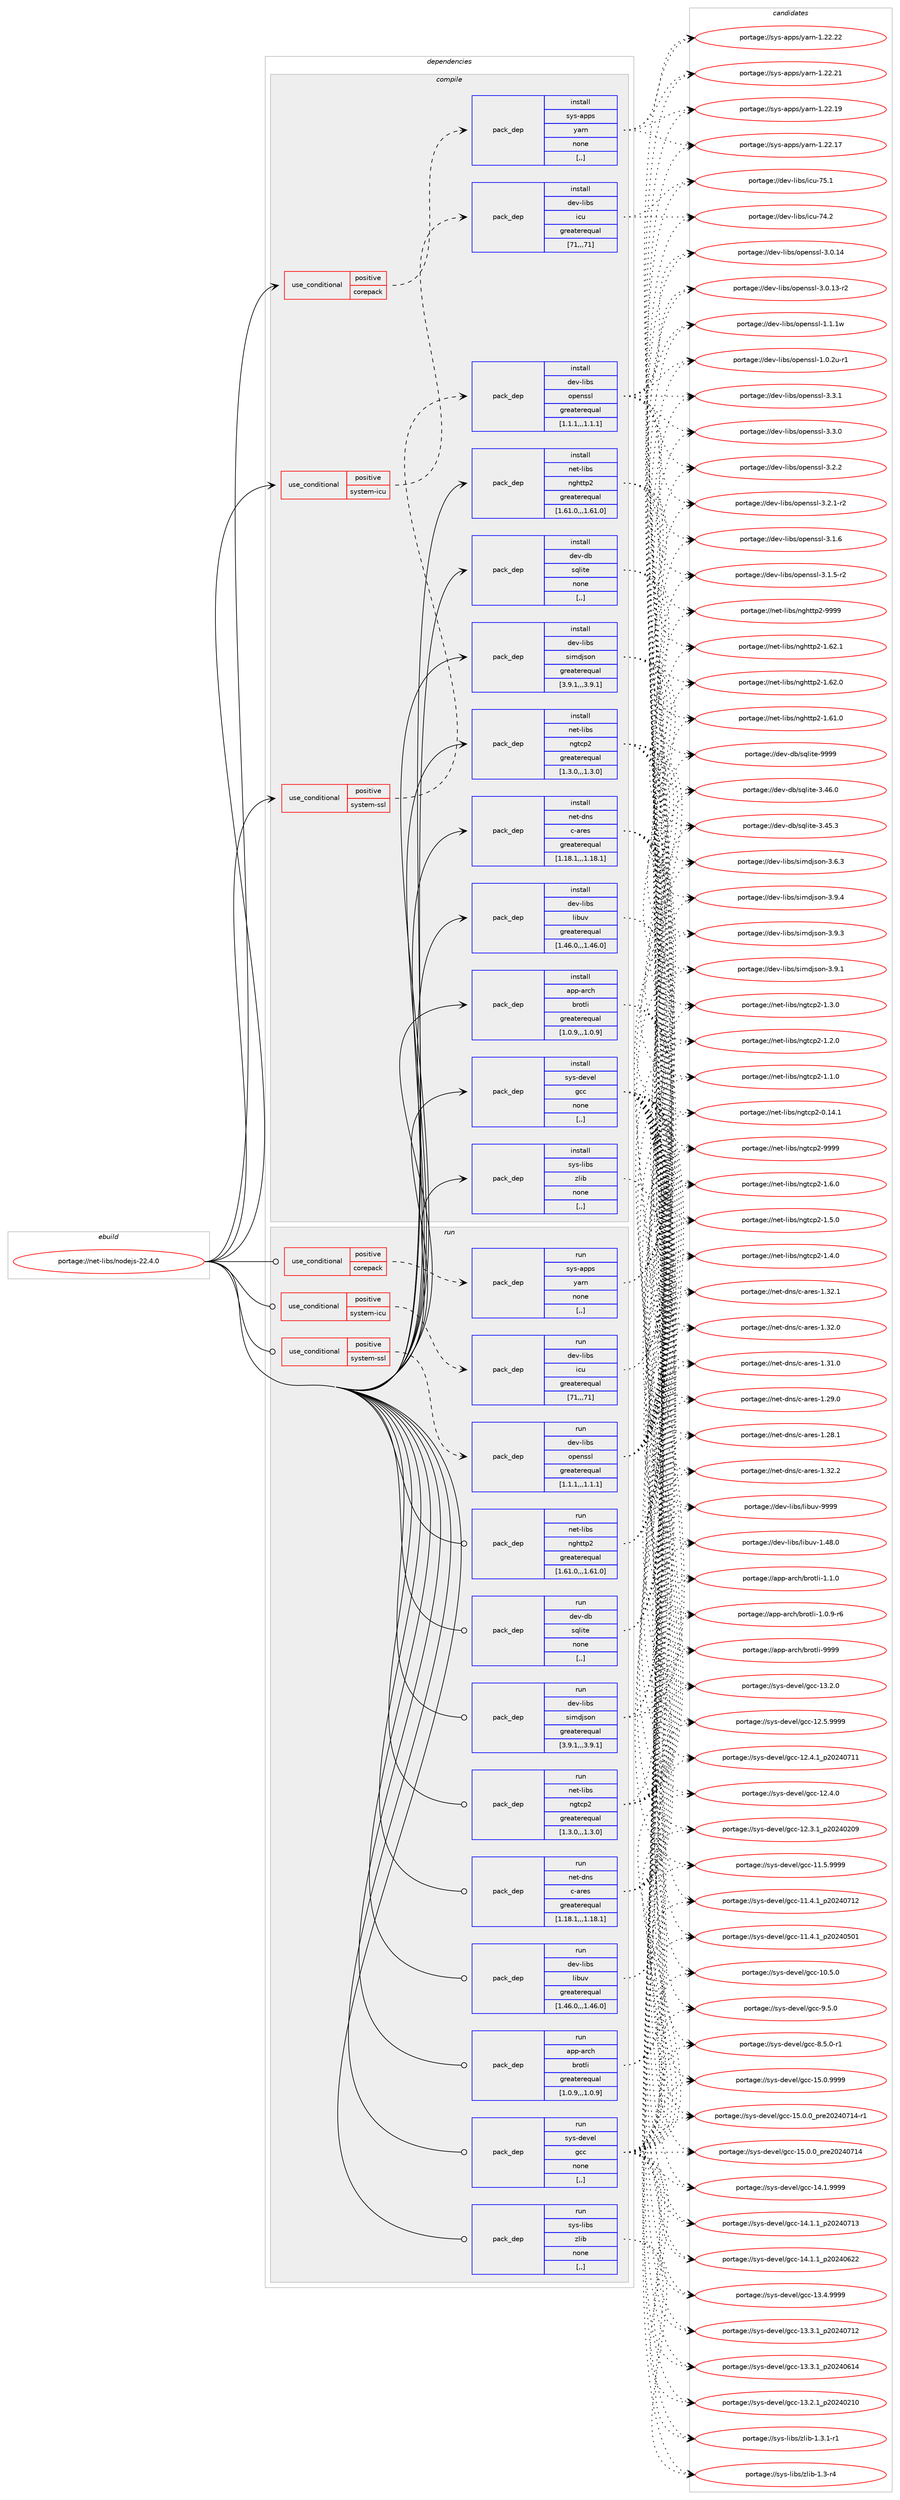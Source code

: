 digraph prolog {

# *************
# Graph options
# *************

newrank=true;
concentrate=true;
compound=true;
graph [rankdir=LR,fontname=Helvetica,fontsize=10,ranksep=1.5];#, ranksep=2.5, nodesep=0.2];
edge  [arrowhead=vee];
node  [fontname=Helvetica,fontsize=10];

# **********
# The ebuild
# **********

subgraph cluster_leftcol {
color=gray;
label=<<i>ebuild</i>>;
id [label="portage://net-libs/nodejs-22.4.0", color=red, width=4, href="../net-libs/nodejs-22.4.0.svg"];
}

# ****************
# The dependencies
# ****************

subgraph cluster_midcol {
color=gray;
label=<<i>dependencies</i>>;
subgraph cluster_compile {
fillcolor="#eeeeee";
style=filled;
label=<<i>compile</i>>;
subgraph cond93910 {
dependency359660 [label=<<TABLE BORDER="0" CELLBORDER="1" CELLSPACING="0" CELLPADDING="4"><TR><TD ROWSPAN="3" CELLPADDING="10">use_conditional</TD></TR><TR><TD>positive</TD></TR><TR><TD>corepack</TD></TR></TABLE>>, shape=none, color=red];
subgraph pack263075 {
dependency359661 [label=<<TABLE BORDER="0" CELLBORDER="1" CELLSPACING="0" CELLPADDING="4" WIDTH="220"><TR><TD ROWSPAN="6" CELLPADDING="30">pack_dep</TD></TR><TR><TD WIDTH="110">install</TD></TR><TR><TD>sys-apps</TD></TR><TR><TD>yarn</TD></TR><TR><TD>none</TD></TR><TR><TD>[,,]</TD></TR></TABLE>>, shape=none, color=blue];
}
dependency359660:e -> dependency359661:w [weight=20,style="dashed",arrowhead="vee"];
}
id:e -> dependency359660:w [weight=20,style="solid",arrowhead="vee"];
subgraph cond93911 {
dependency359662 [label=<<TABLE BORDER="0" CELLBORDER="1" CELLSPACING="0" CELLPADDING="4"><TR><TD ROWSPAN="3" CELLPADDING="10">use_conditional</TD></TR><TR><TD>positive</TD></TR><TR><TD>system-icu</TD></TR></TABLE>>, shape=none, color=red];
subgraph pack263076 {
dependency359663 [label=<<TABLE BORDER="0" CELLBORDER="1" CELLSPACING="0" CELLPADDING="4" WIDTH="220"><TR><TD ROWSPAN="6" CELLPADDING="30">pack_dep</TD></TR><TR><TD WIDTH="110">install</TD></TR><TR><TD>dev-libs</TD></TR><TR><TD>icu</TD></TR><TR><TD>greaterequal</TD></TR><TR><TD>[71,,,71]</TD></TR></TABLE>>, shape=none, color=blue];
}
dependency359662:e -> dependency359663:w [weight=20,style="dashed",arrowhead="vee"];
}
id:e -> dependency359662:w [weight=20,style="solid",arrowhead="vee"];
subgraph cond93912 {
dependency359664 [label=<<TABLE BORDER="0" CELLBORDER="1" CELLSPACING="0" CELLPADDING="4"><TR><TD ROWSPAN="3" CELLPADDING="10">use_conditional</TD></TR><TR><TD>positive</TD></TR><TR><TD>system-ssl</TD></TR></TABLE>>, shape=none, color=red];
subgraph pack263077 {
dependency359665 [label=<<TABLE BORDER="0" CELLBORDER="1" CELLSPACING="0" CELLPADDING="4" WIDTH="220"><TR><TD ROWSPAN="6" CELLPADDING="30">pack_dep</TD></TR><TR><TD WIDTH="110">install</TD></TR><TR><TD>dev-libs</TD></TR><TR><TD>openssl</TD></TR><TR><TD>greaterequal</TD></TR><TR><TD>[1.1.1,,,1.1.1]</TD></TR></TABLE>>, shape=none, color=blue];
}
dependency359664:e -> dependency359665:w [weight=20,style="dashed",arrowhead="vee"];
}
id:e -> dependency359664:w [weight=20,style="solid",arrowhead="vee"];
subgraph pack263078 {
dependency359666 [label=<<TABLE BORDER="0" CELLBORDER="1" CELLSPACING="0" CELLPADDING="4" WIDTH="220"><TR><TD ROWSPAN="6" CELLPADDING="30">pack_dep</TD></TR><TR><TD WIDTH="110">install</TD></TR><TR><TD>app-arch</TD></TR><TR><TD>brotli</TD></TR><TR><TD>greaterequal</TD></TR><TR><TD>[1.0.9,,,1.0.9]</TD></TR></TABLE>>, shape=none, color=blue];
}
id:e -> dependency359666:w [weight=20,style="solid",arrowhead="vee"];
subgraph pack263079 {
dependency359667 [label=<<TABLE BORDER="0" CELLBORDER="1" CELLSPACING="0" CELLPADDING="4" WIDTH="220"><TR><TD ROWSPAN="6" CELLPADDING="30">pack_dep</TD></TR><TR><TD WIDTH="110">install</TD></TR><TR><TD>dev-db</TD></TR><TR><TD>sqlite</TD></TR><TR><TD>none</TD></TR><TR><TD>[,,]</TD></TR></TABLE>>, shape=none, color=blue];
}
id:e -> dependency359667:w [weight=20,style="solid",arrowhead="vee"];
subgraph pack263080 {
dependency359668 [label=<<TABLE BORDER="0" CELLBORDER="1" CELLSPACING="0" CELLPADDING="4" WIDTH="220"><TR><TD ROWSPAN="6" CELLPADDING="30">pack_dep</TD></TR><TR><TD WIDTH="110">install</TD></TR><TR><TD>dev-libs</TD></TR><TR><TD>libuv</TD></TR><TR><TD>greaterequal</TD></TR><TR><TD>[1.46.0,,,1.46.0]</TD></TR></TABLE>>, shape=none, color=blue];
}
id:e -> dependency359668:w [weight=20,style="solid",arrowhead="vee"];
subgraph pack263081 {
dependency359669 [label=<<TABLE BORDER="0" CELLBORDER="1" CELLSPACING="0" CELLPADDING="4" WIDTH="220"><TR><TD ROWSPAN="6" CELLPADDING="30">pack_dep</TD></TR><TR><TD WIDTH="110">install</TD></TR><TR><TD>dev-libs</TD></TR><TR><TD>simdjson</TD></TR><TR><TD>greaterequal</TD></TR><TR><TD>[3.9.1,,,3.9.1]</TD></TR></TABLE>>, shape=none, color=blue];
}
id:e -> dependency359669:w [weight=20,style="solid",arrowhead="vee"];
subgraph pack263082 {
dependency359670 [label=<<TABLE BORDER="0" CELLBORDER="1" CELLSPACING="0" CELLPADDING="4" WIDTH="220"><TR><TD ROWSPAN="6" CELLPADDING="30">pack_dep</TD></TR><TR><TD WIDTH="110">install</TD></TR><TR><TD>net-dns</TD></TR><TR><TD>c-ares</TD></TR><TR><TD>greaterequal</TD></TR><TR><TD>[1.18.1,,,1.18.1]</TD></TR></TABLE>>, shape=none, color=blue];
}
id:e -> dependency359670:w [weight=20,style="solid",arrowhead="vee"];
subgraph pack263083 {
dependency359671 [label=<<TABLE BORDER="0" CELLBORDER="1" CELLSPACING="0" CELLPADDING="4" WIDTH="220"><TR><TD ROWSPAN="6" CELLPADDING="30">pack_dep</TD></TR><TR><TD WIDTH="110">install</TD></TR><TR><TD>net-libs</TD></TR><TR><TD>nghttp2</TD></TR><TR><TD>greaterequal</TD></TR><TR><TD>[1.61.0,,,1.61.0]</TD></TR></TABLE>>, shape=none, color=blue];
}
id:e -> dependency359671:w [weight=20,style="solid",arrowhead="vee"];
subgraph pack263084 {
dependency359672 [label=<<TABLE BORDER="0" CELLBORDER="1" CELLSPACING="0" CELLPADDING="4" WIDTH="220"><TR><TD ROWSPAN="6" CELLPADDING="30">pack_dep</TD></TR><TR><TD WIDTH="110">install</TD></TR><TR><TD>net-libs</TD></TR><TR><TD>ngtcp2</TD></TR><TR><TD>greaterequal</TD></TR><TR><TD>[1.3.0,,,1.3.0]</TD></TR></TABLE>>, shape=none, color=blue];
}
id:e -> dependency359672:w [weight=20,style="solid",arrowhead="vee"];
subgraph pack263085 {
dependency359673 [label=<<TABLE BORDER="0" CELLBORDER="1" CELLSPACING="0" CELLPADDING="4" WIDTH="220"><TR><TD ROWSPAN="6" CELLPADDING="30">pack_dep</TD></TR><TR><TD WIDTH="110">install</TD></TR><TR><TD>sys-devel</TD></TR><TR><TD>gcc</TD></TR><TR><TD>none</TD></TR><TR><TD>[,,]</TD></TR></TABLE>>, shape=none, color=blue];
}
id:e -> dependency359673:w [weight=20,style="solid",arrowhead="vee"];
subgraph pack263086 {
dependency359674 [label=<<TABLE BORDER="0" CELLBORDER="1" CELLSPACING="0" CELLPADDING="4" WIDTH="220"><TR><TD ROWSPAN="6" CELLPADDING="30">pack_dep</TD></TR><TR><TD WIDTH="110">install</TD></TR><TR><TD>sys-libs</TD></TR><TR><TD>zlib</TD></TR><TR><TD>none</TD></TR><TR><TD>[,,]</TD></TR></TABLE>>, shape=none, color=blue];
}
id:e -> dependency359674:w [weight=20,style="solid",arrowhead="vee"];
}
subgraph cluster_compileandrun {
fillcolor="#eeeeee";
style=filled;
label=<<i>compile and run</i>>;
}
subgraph cluster_run {
fillcolor="#eeeeee";
style=filled;
label=<<i>run</i>>;
subgraph cond93913 {
dependency359675 [label=<<TABLE BORDER="0" CELLBORDER="1" CELLSPACING="0" CELLPADDING="4"><TR><TD ROWSPAN="3" CELLPADDING="10">use_conditional</TD></TR><TR><TD>positive</TD></TR><TR><TD>corepack</TD></TR></TABLE>>, shape=none, color=red];
subgraph pack263087 {
dependency359676 [label=<<TABLE BORDER="0" CELLBORDER="1" CELLSPACING="0" CELLPADDING="4" WIDTH="220"><TR><TD ROWSPAN="6" CELLPADDING="30">pack_dep</TD></TR><TR><TD WIDTH="110">run</TD></TR><TR><TD>sys-apps</TD></TR><TR><TD>yarn</TD></TR><TR><TD>none</TD></TR><TR><TD>[,,]</TD></TR></TABLE>>, shape=none, color=blue];
}
dependency359675:e -> dependency359676:w [weight=20,style="dashed",arrowhead="vee"];
}
id:e -> dependency359675:w [weight=20,style="solid",arrowhead="odot"];
subgraph cond93914 {
dependency359677 [label=<<TABLE BORDER="0" CELLBORDER="1" CELLSPACING="0" CELLPADDING="4"><TR><TD ROWSPAN="3" CELLPADDING="10">use_conditional</TD></TR><TR><TD>positive</TD></TR><TR><TD>system-icu</TD></TR></TABLE>>, shape=none, color=red];
subgraph pack263088 {
dependency359678 [label=<<TABLE BORDER="0" CELLBORDER="1" CELLSPACING="0" CELLPADDING="4" WIDTH="220"><TR><TD ROWSPAN="6" CELLPADDING="30">pack_dep</TD></TR><TR><TD WIDTH="110">run</TD></TR><TR><TD>dev-libs</TD></TR><TR><TD>icu</TD></TR><TR><TD>greaterequal</TD></TR><TR><TD>[71,,,71]</TD></TR></TABLE>>, shape=none, color=blue];
}
dependency359677:e -> dependency359678:w [weight=20,style="dashed",arrowhead="vee"];
}
id:e -> dependency359677:w [weight=20,style="solid",arrowhead="odot"];
subgraph cond93915 {
dependency359679 [label=<<TABLE BORDER="0" CELLBORDER="1" CELLSPACING="0" CELLPADDING="4"><TR><TD ROWSPAN="3" CELLPADDING="10">use_conditional</TD></TR><TR><TD>positive</TD></TR><TR><TD>system-ssl</TD></TR></TABLE>>, shape=none, color=red];
subgraph pack263089 {
dependency359680 [label=<<TABLE BORDER="0" CELLBORDER="1" CELLSPACING="0" CELLPADDING="4" WIDTH="220"><TR><TD ROWSPAN="6" CELLPADDING="30">pack_dep</TD></TR><TR><TD WIDTH="110">run</TD></TR><TR><TD>dev-libs</TD></TR><TR><TD>openssl</TD></TR><TR><TD>greaterequal</TD></TR><TR><TD>[1.1.1,,,1.1.1]</TD></TR></TABLE>>, shape=none, color=blue];
}
dependency359679:e -> dependency359680:w [weight=20,style="dashed",arrowhead="vee"];
}
id:e -> dependency359679:w [weight=20,style="solid",arrowhead="odot"];
subgraph pack263090 {
dependency359681 [label=<<TABLE BORDER="0" CELLBORDER="1" CELLSPACING="0" CELLPADDING="4" WIDTH="220"><TR><TD ROWSPAN="6" CELLPADDING="30">pack_dep</TD></TR><TR><TD WIDTH="110">run</TD></TR><TR><TD>app-arch</TD></TR><TR><TD>brotli</TD></TR><TR><TD>greaterequal</TD></TR><TR><TD>[1.0.9,,,1.0.9]</TD></TR></TABLE>>, shape=none, color=blue];
}
id:e -> dependency359681:w [weight=20,style="solid",arrowhead="odot"];
subgraph pack263091 {
dependency359682 [label=<<TABLE BORDER="0" CELLBORDER="1" CELLSPACING="0" CELLPADDING="4" WIDTH="220"><TR><TD ROWSPAN="6" CELLPADDING="30">pack_dep</TD></TR><TR><TD WIDTH="110">run</TD></TR><TR><TD>dev-db</TD></TR><TR><TD>sqlite</TD></TR><TR><TD>none</TD></TR><TR><TD>[,,]</TD></TR></TABLE>>, shape=none, color=blue];
}
id:e -> dependency359682:w [weight=20,style="solid",arrowhead="odot"];
subgraph pack263092 {
dependency359683 [label=<<TABLE BORDER="0" CELLBORDER="1" CELLSPACING="0" CELLPADDING="4" WIDTH="220"><TR><TD ROWSPAN="6" CELLPADDING="30">pack_dep</TD></TR><TR><TD WIDTH="110">run</TD></TR><TR><TD>dev-libs</TD></TR><TR><TD>libuv</TD></TR><TR><TD>greaterequal</TD></TR><TR><TD>[1.46.0,,,1.46.0]</TD></TR></TABLE>>, shape=none, color=blue];
}
id:e -> dependency359683:w [weight=20,style="solid",arrowhead="odot"];
subgraph pack263093 {
dependency359684 [label=<<TABLE BORDER="0" CELLBORDER="1" CELLSPACING="0" CELLPADDING="4" WIDTH="220"><TR><TD ROWSPAN="6" CELLPADDING="30">pack_dep</TD></TR><TR><TD WIDTH="110">run</TD></TR><TR><TD>dev-libs</TD></TR><TR><TD>simdjson</TD></TR><TR><TD>greaterequal</TD></TR><TR><TD>[3.9.1,,,3.9.1]</TD></TR></TABLE>>, shape=none, color=blue];
}
id:e -> dependency359684:w [weight=20,style="solid",arrowhead="odot"];
subgraph pack263094 {
dependency359685 [label=<<TABLE BORDER="0" CELLBORDER="1" CELLSPACING="0" CELLPADDING="4" WIDTH="220"><TR><TD ROWSPAN="6" CELLPADDING="30">pack_dep</TD></TR><TR><TD WIDTH="110">run</TD></TR><TR><TD>net-dns</TD></TR><TR><TD>c-ares</TD></TR><TR><TD>greaterequal</TD></TR><TR><TD>[1.18.1,,,1.18.1]</TD></TR></TABLE>>, shape=none, color=blue];
}
id:e -> dependency359685:w [weight=20,style="solid",arrowhead="odot"];
subgraph pack263095 {
dependency359686 [label=<<TABLE BORDER="0" CELLBORDER="1" CELLSPACING="0" CELLPADDING="4" WIDTH="220"><TR><TD ROWSPAN="6" CELLPADDING="30">pack_dep</TD></TR><TR><TD WIDTH="110">run</TD></TR><TR><TD>net-libs</TD></TR><TR><TD>nghttp2</TD></TR><TR><TD>greaterequal</TD></TR><TR><TD>[1.61.0,,,1.61.0]</TD></TR></TABLE>>, shape=none, color=blue];
}
id:e -> dependency359686:w [weight=20,style="solid",arrowhead="odot"];
subgraph pack263096 {
dependency359687 [label=<<TABLE BORDER="0" CELLBORDER="1" CELLSPACING="0" CELLPADDING="4" WIDTH="220"><TR><TD ROWSPAN="6" CELLPADDING="30">pack_dep</TD></TR><TR><TD WIDTH="110">run</TD></TR><TR><TD>net-libs</TD></TR><TR><TD>ngtcp2</TD></TR><TR><TD>greaterequal</TD></TR><TR><TD>[1.3.0,,,1.3.0]</TD></TR></TABLE>>, shape=none, color=blue];
}
id:e -> dependency359687:w [weight=20,style="solid",arrowhead="odot"];
subgraph pack263097 {
dependency359688 [label=<<TABLE BORDER="0" CELLBORDER="1" CELLSPACING="0" CELLPADDING="4" WIDTH="220"><TR><TD ROWSPAN="6" CELLPADDING="30">pack_dep</TD></TR><TR><TD WIDTH="110">run</TD></TR><TR><TD>sys-devel</TD></TR><TR><TD>gcc</TD></TR><TR><TD>none</TD></TR><TR><TD>[,,]</TD></TR></TABLE>>, shape=none, color=blue];
}
id:e -> dependency359688:w [weight=20,style="solid",arrowhead="odot"];
subgraph pack263098 {
dependency359689 [label=<<TABLE BORDER="0" CELLBORDER="1" CELLSPACING="0" CELLPADDING="4" WIDTH="220"><TR><TD ROWSPAN="6" CELLPADDING="30">pack_dep</TD></TR><TR><TD WIDTH="110">run</TD></TR><TR><TD>sys-libs</TD></TR><TR><TD>zlib</TD></TR><TR><TD>none</TD></TR><TR><TD>[,,]</TD></TR></TABLE>>, shape=none, color=blue];
}
id:e -> dependency359689:w [weight=20,style="solid",arrowhead="odot"];
}
}

# **************
# The candidates
# **************

subgraph cluster_choices {
rank=same;
color=gray;
label=<<i>candidates</i>>;

subgraph choice263075 {
color=black;
nodesep=1;
choice115121115459711211211547121971141104549465050465050 [label="portage://sys-apps/yarn-1.22.22", color=red, width=4,href="../sys-apps/yarn-1.22.22.svg"];
choice115121115459711211211547121971141104549465050465049 [label="portage://sys-apps/yarn-1.22.21", color=red, width=4,href="../sys-apps/yarn-1.22.21.svg"];
choice115121115459711211211547121971141104549465050464957 [label="portage://sys-apps/yarn-1.22.19", color=red, width=4,href="../sys-apps/yarn-1.22.19.svg"];
choice115121115459711211211547121971141104549465050464955 [label="portage://sys-apps/yarn-1.22.17", color=red, width=4,href="../sys-apps/yarn-1.22.17.svg"];
dependency359661:e -> choice115121115459711211211547121971141104549465050465050:w [style=dotted,weight="100"];
dependency359661:e -> choice115121115459711211211547121971141104549465050465049:w [style=dotted,weight="100"];
dependency359661:e -> choice115121115459711211211547121971141104549465050464957:w [style=dotted,weight="100"];
dependency359661:e -> choice115121115459711211211547121971141104549465050464955:w [style=dotted,weight="100"];
}
subgraph choice263076 {
color=black;
nodesep=1;
choice100101118451081059811547105991174555534649 [label="portage://dev-libs/icu-75.1", color=red, width=4,href="../dev-libs/icu-75.1.svg"];
choice100101118451081059811547105991174555524650 [label="portage://dev-libs/icu-74.2", color=red, width=4,href="../dev-libs/icu-74.2.svg"];
dependency359663:e -> choice100101118451081059811547105991174555534649:w [style=dotted,weight="100"];
dependency359663:e -> choice100101118451081059811547105991174555524650:w [style=dotted,weight="100"];
}
subgraph choice263077 {
color=black;
nodesep=1;
choice100101118451081059811547111112101110115115108455146514649 [label="portage://dev-libs/openssl-3.3.1", color=red, width=4,href="../dev-libs/openssl-3.3.1.svg"];
choice100101118451081059811547111112101110115115108455146514648 [label="portage://dev-libs/openssl-3.3.0", color=red, width=4,href="../dev-libs/openssl-3.3.0.svg"];
choice100101118451081059811547111112101110115115108455146504650 [label="portage://dev-libs/openssl-3.2.2", color=red, width=4,href="../dev-libs/openssl-3.2.2.svg"];
choice1001011184510810598115471111121011101151151084551465046494511450 [label="portage://dev-libs/openssl-3.2.1-r2", color=red, width=4,href="../dev-libs/openssl-3.2.1-r2.svg"];
choice100101118451081059811547111112101110115115108455146494654 [label="portage://dev-libs/openssl-3.1.6", color=red, width=4,href="../dev-libs/openssl-3.1.6.svg"];
choice1001011184510810598115471111121011101151151084551464946534511450 [label="portage://dev-libs/openssl-3.1.5-r2", color=red, width=4,href="../dev-libs/openssl-3.1.5-r2.svg"];
choice10010111845108105981154711111210111011511510845514648464952 [label="portage://dev-libs/openssl-3.0.14", color=red, width=4,href="../dev-libs/openssl-3.0.14.svg"];
choice100101118451081059811547111112101110115115108455146484649514511450 [label="portage://dev-libs/openssl-3.0.13-r2", color=red, width=4,href="../dev-libs/openssl-3.0.13-r2.svg"];
choice100101118451081059811547111112101110115115108454946494649119 [label="portage://dev-libs/openssl-1.1.1w", color=red, width=4,href="../dev-libs/openssl-1.1.1w.svg"];
choice1001011184510810598115471111121011101151151084549464846501174511449 [label="portage://dev-libs/openssl-1.0.2u-r1", color=red, width=4,href="../dev-libs/openssl-1.0.2u-r1.svg"];
dependency359665:e -> choice100101118451081059811547111112101110115115108455146514649:w [style=dotted,weight="100"];
dependency359665:e -> choice100101118451081059811547111112101110115115108455146514648:w [style=dotted,weight="100"];
dependency359665:e -> choice100101118451081059811547111112101110115115108455146504650:w [style=dotted,weight="100"];
dependency359665:e -> choice1001011184510810598115471111121011101151151084551465046494511450:w [style=dotted,weight="100"];
dependency359665:e -> choice100101118451081059811547111112101110115115108455146494654:w [style=dotted,weight="100"];
dependency359665:e -> choice1001011184510810598115471111121011101151151084551464946534511450:w [style=dotted,weight="100"];
dependency359665:e -> choice10010111845108105981154711111210111011511510845514648464952:w [style=dotted,weight="100"];
dependency359665:e -> choice100101118451081059811547111112101110115115108455146484649514511450:w [style=dotted,weight="100"];
dependency359665:e -> choice100101118451081059811547111112101110115115108454946494649119:w [style=dotted,weight="100"];
dependency359665:e -> choice1001011184510810598115471111121011101151151084549464846501174511449:w [style=dotted,weight="100"];
}
subgraph choice263078 {
color=black;
nodesep=1;
choice9711211245971149910447981141111161081054557575757 [label="portage://app-arch/brotli-9999", color=red, width=4,href="../app-arch/brotli-9999.svg"];
choice971121124597114991044798114111116108105454946494648 [label="portage://app-arch/brotli-1.1.0", color=red, width=4,href="../app-arch/brotli-1.1.0.svg"];
choice9711211245971149910447981141111161081054549464846574511454 [label="portage://app-arch/brotli-1.0.9-r6", color=red, width=4,href="../app-arch/brotli-1.0.9-r6.svg"];
dependency359666:e -> choice9711211245971149910447981141111161081054557575757:w [style=dotted,weight="100"];
dependency359666:e -> choice971121124597114991044798114111116108105454946494648:w [style=dotted,weight="100"];
dependency359666:e -> choice9711211245971149910447981141111161081054549464846574511454:w [style=dotted,weight="100"];
}
subgraph choice263079 {
color=black;
nodesep=1;
choice1001011184510098471151131081051161014557575757 [label="portage://dev-db/sqlite-9999", color=red, width=4,href="../dev-db/sqlite-9999.svg"];
choice10010111845100984711511310810511610145514652544648 [label="portage://dev-db/sqlite-3.46.0", color=red, width=4,href="../dev-db/sqlite-3.46.0.svg"];
choice10010111845100984711511310810511610145514652534651 [label="portage://dev-db/sqlite-3.45.3", color=red, width=4,href="../dev-db/sqlite-3.45.3.svg"];
dependency359667:e -> choice1001011184510098471151131081051161014557575757:w [style=dotted,weight="100"];
dependency359667:e -> choice10010111845100984711511310810511610145514652544648:w [style=dotted,weight="100"];
dependency359667:e -> choice10010111845100984711511310810511610145514652534651:w [style=dotted,weight="100"];
}
subgraph choice263080 {
color=black;
nodesep=1;
choice100101118451081059811547108105981171184557575757 [label="portage://dev-libs/libuv-9999", color=red, width=4,href="../dev-libs/libuv-9999.svg"];
choice1001011184510810598115471081059811711845494652564648 [label="portage://dev-libs/libuv-1.48.0", color=red, width=4,href="../dev-libs/libuv-1.48.0.svg"];
dependency359668:e -> choice100101118451081059811547108105981171184557575757:w [style=dotted,weight="100"];
dependency359668:e -> choice1001011184510810598115471081059811711845494652564648:w [style=dotted,weight="100"];
}
subgraph choice263081 {
color=black;
nodesep=1;
choice100101118451081059811547115105109100106115111110455146574652 [label="portage://dev-libs/simdjson-3.9.4", color=red, width=4,href="../dev-libs/simdjson-3.9.4.svg"];
choice100101118451081059811547115105109100106115111110455146574651 [label="portage://dev-libs/simdjson-3.9.3", color=red, width=4,href="../dev-libs/simdjson-3.9.3.svg"];
choice100101118451081059811547115105109100106115111110455146574649 [label="portage://dev-libs/simdjson-3.9.1", color=red, width=4,href="../dev-libs/simdjson-3.9.1.svg"];
choice100101118451081059811547115105109100106115111110455146544651 [label="portage://dev-libs/simdjson-3.6.3", color=red, width=4,href="../dev-libs/simdjson-3.6.3.svg"];
dependency359669:e -> choice100101118451081059811547115105109100106115111110455146574652:w [style=dotted,weight="100"];
dependency359669:e -> choice100101118451081059811547115105109100106115111110455146574651:w [style=dotted,weight="100"];
dependency359669:e -> choice100101118451081059811547115105109100106115111110455146574649:w [style=dotted,weight="100"];
dependency359669:e -> choice100101118451081059811547115105109100106115111110455146544651:w [style=dotted,weight="100"];
}
subgraph choice263082 {
color=black;
nodesep=1;
choice110101116451001101154799459711410111545494651504650 [label="portage://net-dns/c-ares-1.32.2", color=red, width=4,href="../net-dns/c-ares-1.32.2.svg"];
choice110101116451001101154799459711410111545494651504649 [label="portage://net-dns/c-ares-1.32.1", color=red, width=4,href="../net-dns/c-ares-1.32.1.svg"];
choice110101116451001101154799459711410111545494651504648 [label="portage://net-dns/c-ares-1.32.0", color=red, width=4,href="../net-dns/c-ares-1.32.0.svg"];
choice110101116451001101154799459711410111545494651494648 [label="portage://net-dns/c-ares-1.31.0", color=red, width=4,href="../net-dns/c-ares-1.31.0.svg"];
choice110101116451001101154799459711410111545494650574648 [label="portage://net-dns/c-ares-1.29.0", color=red, width=4,href="../net-dns/c-ares-1.29.0.svg"];
choice110101116451001101154799459711410111545494650564649 [label="portage://net-dns/c-ares-1.28.1", color=red, width=4,href="../net-dns/c-ares-1.28.1.svg"];
dependency359670:e -> choice110101116451001101154799459711410111545494651504650:w [style=dotted,weight="100"];
dependency359670:e -> choice110101116451001101154799459711410111545494651504649:w [style=dotted,weight="100"];
dependency359670:e -> choice110101116451001101154799459711410111545494651504648:w [style=dotted,weight="100"];
dependency359670:e -> choice110101116451001101154799459711410111545494651494648:w [style=dotted,weight="100"];
dependency359670:e -> choice110101116451001101154799459711410111545494650574648:w [style=dotted,weight="100"];
dependency359670:e -> choice110101116451001101154799459711410111545494650564649:w [style=dotted,weight="100"];
}
subgraph choice263083 {
color=black;
nodesep=1;
choice110101116451081059811547110103104116116112504557575757 [label="portage://net-libs/nghttp2-9999", color=red, width=4,href="../net-libs/nghttp2-9999.svg"];
choice1101011164510810598115471101031041161161125045494654504649 [label="portage://net-libs/nghttp2-1.62.1", color=red, width=4,href="../net-libs/nghttp2-1.62.1.svg"];
choice1101011164510810598115471101031041161161125045494654504648 [label="portage://net-libs/nghttp2-1.62.0", color=red, width=4,href="../net-libs/nghttp2-1.62.0.svg"];
choice1101011164510810598115471101031041161161125045494654494648 [label="portage://net-libs/nghttp2-1.61.0", color=red, width=4,href="../net-libs/nghttp2-1.61.0.svg"];
dependency359671:e -> choice110101116451081059811547110103104116116112504557575757:w [style=dotted,weight="100"];
dependency359671:e -> choice1101011164510810598115471101031041161161125045494654504649:w [style=dotted,weight="100"];
dependency359671:e -> choice1101011164510810598115471101031041161161125045494654504648:w [style=dotted,weight="100"];
dependency359671:e -> choice1101011164510810598115471101031041161161125045494654494648:w [style=dotted,weight="100"];
}
subgraph choice263084 {
color=black;
nodesep=1;
choice11010111645108105981154711010311699112504557575757 [label="portage://net-libs/ngtcp2-9999", color=red, width=4,href="../net-libs/ngtcp2-9999.svg"];
choice1101011164510810598115471101031169911250454946544648 [label="portage://net-libs/ngtcp2-1.6.0", color=red, width=4,href="../net-libs/ngtcp2-1.6.0.svg"];
choice1101011164510810598115471101031169911250454946534648 [label="portage://net-libs/ngtcp2-1.5.0", color=red, width=4,href="../net-libs/ngtcp2-1.5.0.svg"];
choice1101011164510810598115471101031169911250454946524648 [label="portage://net-libs/ngtcp2-1.4.0", color=red, width=4,href="../net-libs/ngtcp2-1.4.0.svg"];
choice1101011164510810598115471101031169911250454946514648 [label="portage://net-libs/ngtcp2-1.3.0", color=red, width=4,href="../net-libs/ngtcp2-1.3.0.svg"];
choice1101011164510810598115471101031169911250454946504648 [label="portage://net-libs/ngtcp2-1.2.0", color=red, width=4,href="../net-libs/ngtcp2-1.2.0.svg"];
choice1101011164510810598115471101031169911250454946494648 [label="portage://net-libs/ngtcp2-1.1.0", color=red, width=4,href="../net-libs/ngtcp2-1.1.0.svg"];
choice110101116451081059811547110103116991125045484649524649 [label="portage://net-libs/ngtcp2-0.14.1", color=red, width=4,href="../net-libs/ngtcp2-0.14.1.svg"];
dependency359672:e -> choice11010111645108105981154711010311699112504557575757:w [style=dotted,weight="100"];
dependency359672:e -> choice1101011164510810598115471101031169911250454946544648:w [style=dotted,weight="100"];
dependency359672:e -> choice1101011164510810598115471101031169911250454946534648:w [style=dotted,weight="100"];
dependency359672:e -> choice1101011164510810598115471101031169911250454946524648:w [style=dotted,weight="100"];
dependency359672:e -> choice1101011164510810598115471101031169911250454946514648:w [style=dotted,weight="100"];
dependency359672:e -> choice1101011164510810598115471101031169911250454946504648:w [style=dotted,weight="100"];
dependency359672:e -> choice1101011164510810598115471101031169911250454946494648:w [style=dotted,weight="100"];
dependency359672:e -> choice110101116451081059811547110103116991125045484649524649:w [style=dotted,weight="100"];
}
subgraph choice263085 {
color=black;
nodesep=1;
choice1151211154510010111810110847103999945495346484657575757 [label="portage://sys-devel/gcc-15.0.9999", color=red, width=4,href="../sys-devel/gcc-15.0.9999.svg"];
choice11512111545100101118101108471039999454953464846489511211410150485052485549524511449 [label="portage://sys-devel/gcc-15.0.0_pre20240714-r1", color=red, width=4,href="../sys-devel/gcc-15.0.0_pre20240714-r1.svg"];
choice1151211154510010111810110847103999945495346484648951121141015048505248554952 [label="portage://sys-devel/gcc-15.0.0_pre20240714", color=red, width=4,href="../sys-devel/gcc-15.0.0_pre20240714.svg"];
choice1151211154510010111810110847103999945495246494657575757 [label="portage://sys-devel/gcc-14.1.9999", color=red, width=4,href="../sys-devel/gcc-14.1.9999.svg"];
choice1151211154510010111810110847103999945495246494649951125048505248554951 [label="portage://sys-devel/gcc-14.1.1_p20240713", color=red, width=4,href="../sys-devel/gcc-14.1.1_p20240713.svg"];
choice1151211154510010111810110847103999945495246494649951125048505248545050 [label="portage://sys-devel/gcc-14.1.1_p20240622", color=red, width=4,href="../sys-devel/gcc-14.1.1_p20240622.svg"];
choice1151211154510010111810110847103999945495146524657575757 [label="portage://sys-devel/gcc-13.4.9999", color=red, width=4,href="../sys-devel/gcc-13.4.9999.svg"];
choice1151211154510010111810110847103999945495146514649951125048505248554950 [label="portage://sys-devel/gcc-13.3.1_p20240712", color=red, width=4,href="../sys-devel/gcc-13.3.1_p20240712.svg"];
choice1151211154510010111810110847103999945495146514649951125048505248544952 [label="portage://sys-devel/gcc-13.3.1_p20240614", color=red, width=4,href="../sys-devel/gcc-13.3.1_p20240614.svg"];
choice1151211154510010111810110847103999945495146504649951125048505248504948 [label="portage://sys-devel/gcc-13.2.1_p20240210", color=red, width=4,href="../sys-devel/gcc-13.2.1_p20240210.svg"];
choice1151211154510010111810110847103999945495146504648 [label="portage://sys-devel/gcc-13.2.0", color=red, width=4,href="../sys-devel/gcc-13.2.0.svg"];
choice1151211154510010111810110847103999945495046534657575757 [label="portage://sys-devel/gcc-12.5.9999", color=red, width=4,href="../sys-devel/gcc-12.5.9999.svg"];
choice1151211154510010111810110847103999945495046524649951125048505248554949 [label="portage://sys-devel/gcc-12.4.1_p20240711", color=red, width=4,href="../sys-devel/gcc-12.4.1_p20240711.svg"];
choice1151211154510010111810110847103999945495046524648 [label="portage://sys-devel/gcc-12.4.0", color=red, width=4,href="../sys-devel/gcc-12.4.0.svg"];
choice1151211154510010111810110847103999945495046514649951125048505248504857 [label="portage://sys-devel/gcc-12.3.1_p20240209", color=red, width=4,href="../sys-devel/gcc-12.3.1_p20240209.svg"];
choice1151211154510010111810110847103999945494946534657575757 [label="portage://sys-devel/gcc-11.5.9999", color=red, width=4,href="../sys-devel/gcc-11.5.9999.svg"];
choice1151211154510010111810110847103999945494946524649951125048505248554950 [label="portage://sys-devel/gcc-11.4.1_p20240712", color=red, width=4,href="../sys-devel/gcc-11.4.1_p20240712.svg"];
choice1151211154510010111810110847103999945494946524649951125048505248534849 [label="portage://sys-devel/gcc-11.4.1_p20240501", color=red, width=4,href="../sys-devel/gcc-11.4.1_p20240501.svg"];
choice1151211154510010111810110847103999945494846534648 [label="portage://sys-devel/gcc-10.5.0", color=red, width=4,href="../sys-devel/gcc-10.5.0.svg"];
choice11512111545100101118101108471039999455746534648 [label="portage://sys-devel/gcc-9.5.0", color=red, width=4,href="../sys-devel/gcc-9.5.0.svg"];
choice115121115451001011181011084710399994556465346484511449 [label="portage://sys-devel/gcc-8.5.0-r1", color=red, width=4,href="../sys-devel/gcc-8.5.0-r1.svg"];
dependency359673:e -> choice1151211154510010111810110847103999945495346484657575757:w [style=dotted,weight="100"];
dependency359673:e -> choice11512111545100101118101108471039999454953464846489511211410150485052485549524511449:w [style=dotted,weight="100"];
dependency359673:e -> choice1151211154510010111810110847103999945495346484648951121141015048505248554952:w [style=dotted,weight="100"];
dependency359673:e -> choice1151211154510010111810110847103999945495246494657575757:w [style=dotted,weight="100"];
dependency359673:e -> choice1151211154510010111810110847103999945495246494649951125048505248554951:w [style=dotted,weight="100"];
dependency359673:e -> choice1151211154510010111810110847103999945495246494649951125048505248545050:w [style=dotted,weight="100"];
dependency359673:e -> choice1151211154510010111810110847103999945495146524657575757:w [style=dotted,weight="100"];
dependency359673:e -> choice1151211154510010111810110847103999945495146514649951125048505248554950:w [style=dotted,weight="100"];
dependency359673:e -> choice1151211154510010111810110847103999945495146514649951125048505248544952:w [style=dotted,weight="100"];
dependency359673:e -> choice1151211154510010111810110847103999945495146504649951125048505248504948:w [style=dotted,weight="100"];
dependency359673:e -> choice1151211154510010111810110847103999945495146504648:w [style=dotted,weight="100"];
dependency359673:e -> choice1151211154510010111810110847103999945495046534657575757:w [style=dotted,weight="100"];
dependency359673:e -> choice1151211154510010111810110847103999945495046524649951125048505248554949:w [style=dotted,weight="100"];
dependency359673:e -> choice1151211154510010111810110847103999945495046524648:w [style=dotted,weight="100"];
dependency359673:e -> choice1151211154510010111810110847103999945495046514649951125048505248504857:w [style=dotted,weight="100"];
dependency359673:e -> choice1151211154510010111810110847103999945494946534657575757:w [style=dotted,weight="100"];
dependency359673:e -> choice1151211154510010111810110847103999945494946524649951125048505248554950:w [style=dotted,weight="100"];
dependency359673:e -> choice1151211154510010111810110847103999945494946524649951125048505248534849:w [style=dotted,weight="100"];
dependency359673:e -> choice1151211154510010111810110847103999945494846534648:w [style=dotted,weight="100"];
dependency359673:e -> choice11512111545100101118101108471039999455746534648:w [style=dotted,weight="100"];
dependency359673:e -> choice115121115451001011181011084710399994556465346484511449:w [style=dotted,weight="100"];
}
subgraph choice263086 {
color=black;
nodesep=1;
choice115121115451081059811547122108105984549465146494511449 [label="portage://sys-libs/zlib-1.3.1-r1", color=red, width=4,href="../sys-libs/zlib-1.3.1-r1.svg"];
choice11512111545108105981154712210810598454946514511452 [label="portage://sys-libs/zlib-1.3-r4", color=red, width=4,href="../sys-libs/zlib-1.3-r4.svg"];
dependency359674:e -> choice115121115451081059811547122108105984549465146494511449:w [style=dotted,weight="100"];
dependency359674:e -> choice11512111545108105981154712210810598454946514511452:w [style=dotted,weight="100"];
}
subgraph choice263087 {
color=black;
nodesep=1;
choice115121115459711211211547121971141104549465050465050 [label="portage://sys-apps/yarn-1.22.22", color=red, width=4,href="../sys-apps/yarn-1.22.22.svg"];
choice115121115459711211211547121971141104549465050465049 [label="portage://sys-apps/yarn-1.22.21", color=red, width=4,href="../sys-apps/yarn-1.22.21.svg"];
choice115121115459711211211547121971141104549465050464957 [label="portage://sys-apps/yarn-1.22.19", color=red, width=4,href="../sys-apps/yarn-1.22.19.svg"];
choice115121115459711211211547121971141104549465050464955 [label="portage://sys-apps/yarn-1.22.17", color=red, width=4,href="../sys-apps/yarn-1.22.17.svg"];
dependency359676:e -> choice115121115459711211211547121971141104549465050465050:w [style=dotted,weight="100"];
dependency359676:e -> choice115121115459711211211547121971141104549465050465049:w [style=dotted,weight="100"];
dependency359676:e -> choice115121115459711211211547121971141104549465050464957:w [style=dotted,weight="100"];
dependency359676:e -> choice115121115459711211211547121971141104549465050464955:w [style=dotted,weight="100"];
}
subgraph choice263088 {
color=black;
nodesep=1;
choice100101118451081059811547105991174555534649 [label="portage://dev-libs/icu-75.1", color=red, width=4,href="../dev-libs/icu-75.1.svg"];
choice100101118451081059811547105991174555524650 [label="portage://dev-libs/icu-74.2", color=red, width=4,href="../dev-libs/icu-74.2.svg"];
dependency359678:e -> choice100101118451081059811547105991174555534649:w [style=dotted,weight="100"];
dependency359678:e -> choice100101118451081059811547105991174555524650:w [style=dotted,weight="100"];
}
subgraph choice263089 {
color=black;
nodesep=1;
choice100101118451081059811547111112101110115115108455146514649 [label="portage://dev-libs/openssl-3.3.1", color=red, width=4,href="../dev-libs/openssl-3.3.1.svg"];
choice100101118451081059811547111112101110115115108455146514648 [label="portage://dev-libs/openssl-3.3.0", color=red, width=4,href="../dev-libs/openssl-3.3.0.svg"];
choice100101118451081059811547111112101110115115108455146504650 [label="portage://dev-libs/openssl-3.2.2", color=red, width=4,href="../dev-libs/openssl-3.2.2.svg"];
choice1001011184510810598115471111121011101151151084551465046494511450 [label="portage://dev-libs/openssl-3.2.1-r2", color=red, width=4,href="../dev-libs/openssl-3.2.1-r2.svg"];
choice100101118451081059811547111112101110115115108455146494654 [label="portage://dev-libs/openssl-3.1.6", color=red, width=4,href="../dev-libs/openssl-3.1.6.svg"];
choice1001011184510810598115471111121011101151151084551464946534511450 [label="portage://dev-libs/openssl-3.1.5-r2", color=red, width=4,href="../dev-libs/openssl-3.1.5-r2.svg"];
choice10010111845108105981154711111210111011511510845514648464952 [label="portage://dev-libs/openssl-3.0.14", color=red, width=4,href="../dev-libs/openssl-3.0.14.svg"];
choice100101118451081059811547111112101110115115108455146484649514511450 [label="portage://dev-libs/openssl-3.0.13-r2", color=red, width=4,href="../dev-libs/openssl-3.0.13-r2.svg"];
choice100101118451081059811547111112101110115115108454946494649119 [label="portage://dev-libs/openssl-1.1.1w", color=red, width=4,href="../dev-libs/openssl-1.1.1w.svg"];
choice1001011184510810598115471111121011101151151084549464846501174511449 [label="portage://dev-libs/openssl-1.0.2u-r1", color=red, width=4,href="../dev-libs/openssl-1.0.2u-r1.svg"];
dependency359680:e -> choice100101118451081059811547111112101110115115108455146514649:w [style=dotted,weight="100"];
dependency359680:e -> choice100101118451081059811547111112101110115115108455146514648:w [style=dotted,weight="100"];
dependency359680:e -> choice100101118451081059811547111112101110115115108455146504650:w [style=dotted,weight="100"];
dependency359680:e -> choice1001011184510810598115471111121011101151151084551465046494511450:w [style=dotted,weight="100"];
dependency359680:e -> choice100101118451081059811547111112101110115115108455146494654:w [style=dotted,weight="100"];
dependency359680:e -> choice1001011184510810598115471111121011101151151084551464946534511450:w [style=dotted,weight="100"];
dependency359680:e -> choice10010111845108105981154711111210111011511510845514648464952:w [style=dotted,weight="100"];
dependency359680:e -> choice100101118451081059811547111112101110115115108455146484649514511450:w [style=dotted,weight="100"];
dependency359680:e -> choice100101118451081059811547111112101110115115108454946494649119:w [style=dotted,weight="100"];
dependency359680:e -> choice1001011184510810598115471111121011101151151084549464846501174511449:w [style=dotted,weight="100"];
}
subgraph choice263090 {
color=black;
nodesep=1;
choice9711211245971149910447981141111161081054557575757 [label="portage://app-arch/brotli-9999", color=red, width=4,href="../app-arch/brotli-9999.svg"];
choice971121124597114991044798114111116108105454946494648 [label="portage://app-arch/brotli-1.1.0", color=red, width=4,href="../app-arch/brotli-1.1.0.svg"];
choice9711211245971149910447981141111161081054549464846574511454 [label="portage://app-arch/brotli-1.0.9-r6", color=red, width=4,href="../app-arch/brotli-1.0.9-r6.svg"];
dependency359681:e -> choice9711211245971149910447981141111161081054557575757:w [style=dotted,weight="100"];
dependency359681:e -> choice971121124597114991044798114111116108105454946494648:w [style=dotted,weight="100"];
dependency359681:e -> choice9711211245971149910447981141111161081054549464846574511454:w [style=dotted,weight="100"];
}
subgraph choice263091 {
color=black;
nodesep=1;
choice1001011184510098471151131081051161014557575757 [label="portage://dev-db/sqlite-9999", color=red, width=4,href="../dev-db/sqlite-9999.svg"];
choice10010111845100984711511310810511610145514652544648 [label="portage://dev-db/sqlite-3.46.0", color=red, width=4,href="../dev-db/sqlite-3.46.0.svg"];
choice10010111845100984711511310810511610145514652534651 [label="portage://dev-db/sqlite-3.45.3", color=red, width=4,href="../dev-db/sqlite-3.45.3.svg"];
dependency359682:e -> choice1001011184510098471151131081051161014557575757:w [style=dotted,weight="100"];
dependency359682:e -> choice10010111845100984711511310810511610145514652544648:w [style=dotted,weight="100"];
dependency359682:e -> choice10010111845100984711511310810511610145514652534651:w [style=dotted,weight="100"];
}
subgraph choice263092 {
color=black;
nodesep=1;
choice100101118451081059811547108105981171184557575757 [label="portage://dev-libs/libuv-9999", color=red, width=4,href="../dev-libs/libuv-9999.svg"];
choice1001011184510810598115471081059811711845494652564648 [label="portage://dev-libs/libuv-1.48.0", color=red, width=4,href="../dev-libs/libuv-1.48.0.svg"];
dependency359683:e -> choice100101118451081059811547108105981171184557575757:w [style=dotted,weight="100"];
dependency359683:e -> choice1001011184510810598115471081059811711845494652564648:w [style=dotted,weight="100"];
}
subgraph choice263093 {
color=black;
nodesep=1;
choice100101118451081059811547115105109100106115111110455146574652 [label="portage://dev-libs/simdjson-3.9.4", color=red, width=4,href="../dev-libs/simdjson-3.9.4.svg"];
choice100101118451081059811547115105109100106115111110455146574651 [label="portage://dev-libs/simdjson-3.9.3", color=red, width=4,href="../dev-libs/simdjson-3.9.3.svg"];
choice100101118451081059811547115105109100106115111110455146574649 [label="portage://dev-libs/simdjson-3.9.1", color=red, width=4,href="../dev-libs/simdjson-3.9.1.svg"];
choice100101118451081059811547115105109100106115111110455146544651 [label="portage://dev-libs/simdjson-3.6.3", color=red, width=4,href="../dev-libs/simdjson-3.6.3.svg"];
dependency359684:e -> choice100101118451081059811547115105109100106115111110455146574652:w [style=dotted,weight="100"];
dependency359684:e -> choice100101118451081059811547115105109100106115111110455146574651:w [style=dotted,weight="100"];
dependency359684:e -> choice100101118451081059811547115105109100106115111110455146574649:w [style=dotted,weight="100"];
dependency359684:e -> choice100101118451081059811547115105109100106115111110455146544651:w [style=dotted,weight="100"];
}
subgraph choice263094 {
color=black;
nodesep=1;
choice110101116451001101154799459711410111545494651504650 [label="portage://net-dns/c-ares-1.32.2", color=red, width=4,href="../net-dns/c-ares-1.32.2.svg"];
choice110101116451001101154799459711410111545494651504649 [label="portage://net-dns/c-ares-1.32.1", color=red, width=4,href="../net-dns/c-ares-1.32.1.svg"];
choice110101116451001101154799459711410111545494651504648 [label="portage://net-dns/c-ares-1.32.0", color=red, width=4,href="../net-dns/c-ares-1.32.0.svg"];
choice110101116451001101154799459711410111545494651494648 [label="portage://net-dns/c-ares-1.31.0", color=red, width=4,href="../net-dns/c-ares-1.31.0.svg"];
choice110101116451001101154799459711410111545494650574648 [label="portage://net-dns/c-ares-1.29.0", color=red, width=4,href="../net-dns/c-ares-1.29.0.svg"];
choice110101116451001101154799459711410111545494650564649 [label="portage://net-dns/c-ares-1.28.1", color=red, width=4,href="../net-dns/c-ares-1.28.1.svg"];
dependency359685:e -> choice110101116451001101154799459711410111545494651504650:w [style=dotted,weight="100"];
dependency359685:e -> choice110101116451001101154799459711410111545494651504649:w [style=dotted,weight="100"];
dependency359685:e -> choice110101116451001101154799459711410111545494651504648:w [style=dotted,weight="100"];
dependency359685:e -> choice110101116451001101154799459711410111545494651494648:w [style=dotted,weight="100"];
dependency359685:e -> choice110101116451001101154799459711410111545494650574648:w [style=dotted,weight="100"];
dependency359685:e -> choice110101116451001101154799459711410111545494650564649:w [style=dotted,weight="100"];
}
subgraph choice263095 {
color=black;
nodesep=1;
choice110101116451081059811547110103104116116112504557575757 [label="portage://net-libs/nghttp2-9999", color=red, width=4,href="../net-libs/nghttp2-9999.svg"];
choice1101011164510810598115471101031041161161125045494654504649 [label="portage://net-libs/nghttp2-1.62.1", color=red, width=4,href="../net-libs/nghttp2-1.62.1.svg"];
choice1101011164510810598115471101031041161161125045494654504648 [label="portage://net-libs/nghttp2-1.62.0", color=red, width=4,href="../net-libs/nghttp2-1.62.0.svg"];
choice1101011164510810598115471101031041161161125045494654494648 [label="portage://net-libs/nghttp2-1.61.0", color=red, width=4,href="../net-libs/nghttp2-1.61.0.svg"];
dependency359686:e -> choice110101116451081059811547110103104116116112504557575757:w [style=dotted,weight="100"];
dependency359686:e -> choice1101011164510810598115471101031041161161125045494654504649:w [style=dotted,weight="100"];
dependency359686:e -> choice1101011164510810598115471101031041161161125045494654504648:w [style=dotted,weight="100"];
dependency359686:e -> choice1101011164510810598115471101031041161161125045494654494648:w [style=dotted,weight="100"];
}
subgraph choice263096 {
color=black;
nodesep=1;
choice11010111645108105981154711010311699112504557575757 [label="portage://net-libs/ngtcp2-9999", color=red, width=4,href="../net-libs/ngtcp2-9999.svg"];
choice1101011164510810598115471101031169911250454946544648 [label="portage://net-libs/ngtcp2-1.6.0", color=red, width=4,href="../net-libs/ngtcp2-1.6.0.svg"];
choice1101011164510810598115471101031169911250454946534648 [label="portage://net-libs/ngtcp2-1.5.0", color=red, width=4,href="../net-libs/ngtcp2-1.5.0.svg"];
choice1101011164510810598115471101031169911250454946524648 [label="portage://net-libs/ngtcp2-1.4.0", color=red, width=4,href="../net-libs/ngtcp2-1.4.0.svg"];
choice1101011164510810598115471101031169911250454946514648 [label="portage://net-libs/ngtcp2-1.3.0", color=red, width=4,href="../net-libs/ngtcp2-1.3.0.svg"];
choice1101011164510810598115471101031169911250454946504648 [label="portage://net-libs/ngtcp2-1.2.0", color=red, width=4,href="../net-libs/ngtcp2-1.2.0.svg"];
choice1101011164510810598115471101031169911250454946494648 [label="portage://net-libs/ngtcp2-1.1.0", color=red, width=4,href="../net-libs/ngtcp2-1.1.0.svg"];
choice110101116451081059811547110103116991125045484649524649 [label="portage://net-libs/ngtcp2-0.14.1", color=red, width=4,href="../net-libs/ngtcp2-0.14.1.svg"];
dependency359687:e -> choice11010111645108105981154711010311699112504557575757:w [style=dotted,weight="100"];
dependency359687:e -> choice1101011164510810598115471101031169911250454946544648:w [style=dotted,weight="100"];
dependency359687:e -> choice1101011164510810598115471101031169911250454946534648:w [style=dotted,weight="100"];
dependency359687:e -> choice1101011164510810598115471101031169911250454946524648:w [style=dotted,weight="100"];
dependency359687:e -> choice1101011164510810598115471101031169911250454946514648:w [style=dotted,weight="100"];
dependency359687:e -> choice1101011164510810598115471101031169911250454946504648:w [style=dotted,weight="100"];
dependency359687:e -> choice1101011164510810598115471101031169911250454946494648:w [style=dotted,weight="100"];
dependency359687:e -> choice110101116451081059811547110103116991125045484649524649:w [style=dotted,weight="100"];
}
subgraph choice263097 {
color=black;
nodesep=1;
choice1151211154510010111810110847103999945495346484657575757 [label="portage://sys-devel/gcc-15.0.9999", color=red, width=4,href="../sys-devel/gcc-15.0.9999.svg"];
choice11512111545100101118101108471039999454953464846489511211410150485052485549524511449 [label="portage://sys-devel/gcc-15.0.0_pre20240714-r1", color=red, width=4,href="../sys-devel/gcc-15.0.0_pre20240714-r1.svg"];
choice1151211154510010111810110847103999945495346484648951121141015048505248554952 [label="portage://sys-devel/gcc-15.0.0_pre20240714", color=red, width=4,href="../sys-devel/gcc-15.0.0_pre20240714.svg"];
choice1151211154510010111810110847103999945495246494657575757 [label="portage://sys-devel/gcc-14.1.9999", color=red, width=4,href="../sys-devel/gcc-14.1.9999.svg"];
choice1151211154510010111810110847103999945495246494649951125048505248554951 [label="portage://sys-devel/gcc-14.1.1_p20240713", color=red, width=4,href="../sys-devel/gcc-14.1.1_p20240713.svg"];
choice1151211154510010111810110847103999945495246494649951125048505248545050 [label="portage://sys-devel/gcc-14.1.1_p20240622", color=red, width=4,href="../sys-devel/gcc-14.1.1_p20240622.svg"];
choice1151211154510010111810110847103999945495146524657575757 [label="portage://sys-devel/gcc-13.4.9999", color=red, width=4,href="../sys-devel/gcc-13.4.9999.svg"];
choice1151211154510010111810110847103999945495146514649951125048505248554950 [label="portage://sys-devel/gcc-13.3.1_p20240712", color=red, width=4,href="../sys-devel/gcc-13.3.1_p20240712.svg"];
choice1151211154510010111810110847103999945495146514649951125048505248544952 [label="portage://sys-devel/gcc-13.3.1_p20240614", color=red, width=4,href="../sys-devel/gcc-13.3.1_p20240614.svg"];
choice1151211154510010111810110847103999945495146504649951125048505248504948 [label="portage://sys-devel/gcc-13.2.1_p20240210", color=red, width=4,href="../sys-devel/gcc-13.2.1_p20240210.svg"];
choice1151211154510010111810110847103999945495146504648 [label="portage://sys-devel/gcc-13.2.0", color=red, width=4,href="../sys-devel/gcc-13.2.0.svg"];
choice1151211154510010111810110847103999945495046534657575757 [label="portage://sys-devel/gcc-12.5.9999", color=red, width=4,href="../sys-devel/gcc-12.5.9999.svg"];
choice1151211154510010111810110847103999945495046524649951125048505248554949 [label="portage://sys-devel/gcc-12.4.1_p20240711", color=red, width=4,href="../sys-devel/gcc-12.4.1_p20240711.svg"];
choice1151211154510010111810110847103999945495046524648 [label="portage://sys-devel/gcc-12.4.0", color=red, width=4,href="../sys-devel/gcc-12.4.0.svg"];
choice1151211154510010111810110847103999945495046514649951125048505248504857 [label="portage://sys-devel/gcc-12.3.1_p20240209", color=red, width=4,href="../sys-devel/gcc-12.3.1_p20240209.svg"];
choice1151211154510010111810110847103999945494946534657575757 [label="portage://sys-devel/gcc-11.5.9999", color=red, width=4,href="../sys-devel/gcc-11.5.9999.svg"];
choice1151211154510010111810110847103999945494946524649951125048505248554950 [label="portage://sys-devel/gcc-11.4.1_p20240712", color=red, width=4,href="../sys-devel/gcc-11.4.1_p20240712.svg"];
choice1151211154510010111810110847103999945494946524649951125048505248534849 [label="portage://sys-devel/gcc-11.4.1_p20240501", color=red, width=4,href="../sys-devel/gcc-11.4.1_p20240501.svg"];
choice1151211154510010111810110847103999945494846534648 [label="portage://sys-devel/gcc-10.5.0", color=red, width=4,href="../sys-devel/gcc-10.5.0.svg"];
choice11512111545100101118101108471039999455746534648 [label="portage://sys-devel/gcc-9.5.0", color=red, width=4,href="../sys-devel/gcc-9.5.0.svg"];
choice115121115451001011181011084710399994556465346484511449 [label="portage://sys-devel/gcc-8.5.0-r1", color=red, width=4,href="../sys-devel/gcc-8.5.0-r1.svg"];
dependency359688:e -> choice1151211154510010111810110847103999945495346484657575757:w [style=dotted,weight="100"];
dependency359688:e -> choice11512111545100101118101108471039999454953464846489511211410150485052485549524511449:w [style=dotted,weight="100"];
dependency359688:e -> choice1151211154510010111810110847103999945495346484648951121141015048505248554952:w [style=dotted,weight="100"];
dependency359688:e -> choice1151211154510010111810110847103999945495246494657575757:w [style=dotted,weight="100"];
dependency359688:e -> choice1151211154510010111810110847103999945495246494649951125048505248554951:w [style=dotted,weight="100"];
dependency359688:e -> choice1151211154510010111810110847103999945495246494649951125048505248545050:w [style=dotted,weight="100"];
dependency359688:e -> choice1151211154510010111810110847103999945495146524657575757:w [style=dotted,weight="100"];
dependency359688:e -> choice1151211154510010111810110847103999945495146514649951125048505248554950:w [style=dotted,weight="100"];
dependency359688:e -> choice1151211154510010111810110847103999945495146514649951125048505248544952:w [style=dotted,weight="100"];
dependency359688:e -> choice1151211154510010111810110847103999945495146504649951125048505248504948:w [style=dotted,weight="100"];
dependency359688:e -> choice1151211154510010111810110847103999945495146504648:w [style=dotted,weight="100"];
dependency359688:e -> choice1151211154510010111810110847103999945495046534657575757:w [style=dotted,weight="100"];
dependency359688:e -> choice1151211154510010111810110847103999945495046524649951125048505248554949:w [style=dotted,weight="100"];
dependency359688:e -> choice1151211154510010111810110847103999945495046524648:w [style=dotted,weight="100"];
dependency359688:e -> choice1151211154510010111810110847103999945495046514649951125048505248504857:w [style=dotted,weight="100"];
dependency359688:e -> choice1151211154510010111810110847103999945494946534657575757:w [style=dotted,weight="100"];
dependency359688:e -> choice1151211154510010111810110847103999945494946524649951125048505248554950:w [style=dotted,weight="100"];
dependency359688:e -> choice1151211154510010111810110847103999945494946524649951125048505248534849:w [style=dotted,weight="100"];
dependency359688:e -> choice1151211154510010111810110847103999945494846534648:w [style=dotted,weight="100"];
dependency359688:e -> choice11512111545100101118101108471039999455746534648:w [style=dotted,weight="100"];
dependency359688:e -> choice115121115451001011181011084710399994556465346484511449:w [style=dotted,weight="100"];
}
subgraph choice263098 {
color=black;
nodesep=1;
choice115121115451081059811547122108105984549465146494511449 [label="portage://sys-libs/zlib-1.3.1-r1", color=red, width=4,href="../sys-libs/zlib-1.3.1-r1.svg"];
choice11512111545108105981154712210810598454946514511452 [label="portage://sys-libs/zlib-1.3-r4", color=red, width=4,href="../sys-libs/zlib-1.3-r4.svg"];
dependency359689:e -> choice115121115451081059811547122108105984549465146494511449:w [style=dotted,weight="100"];
dependency359689:e -> choice11512111545108105981154712210810598454946514511452:w [style=dotted,weight="100"];
}
}

}
